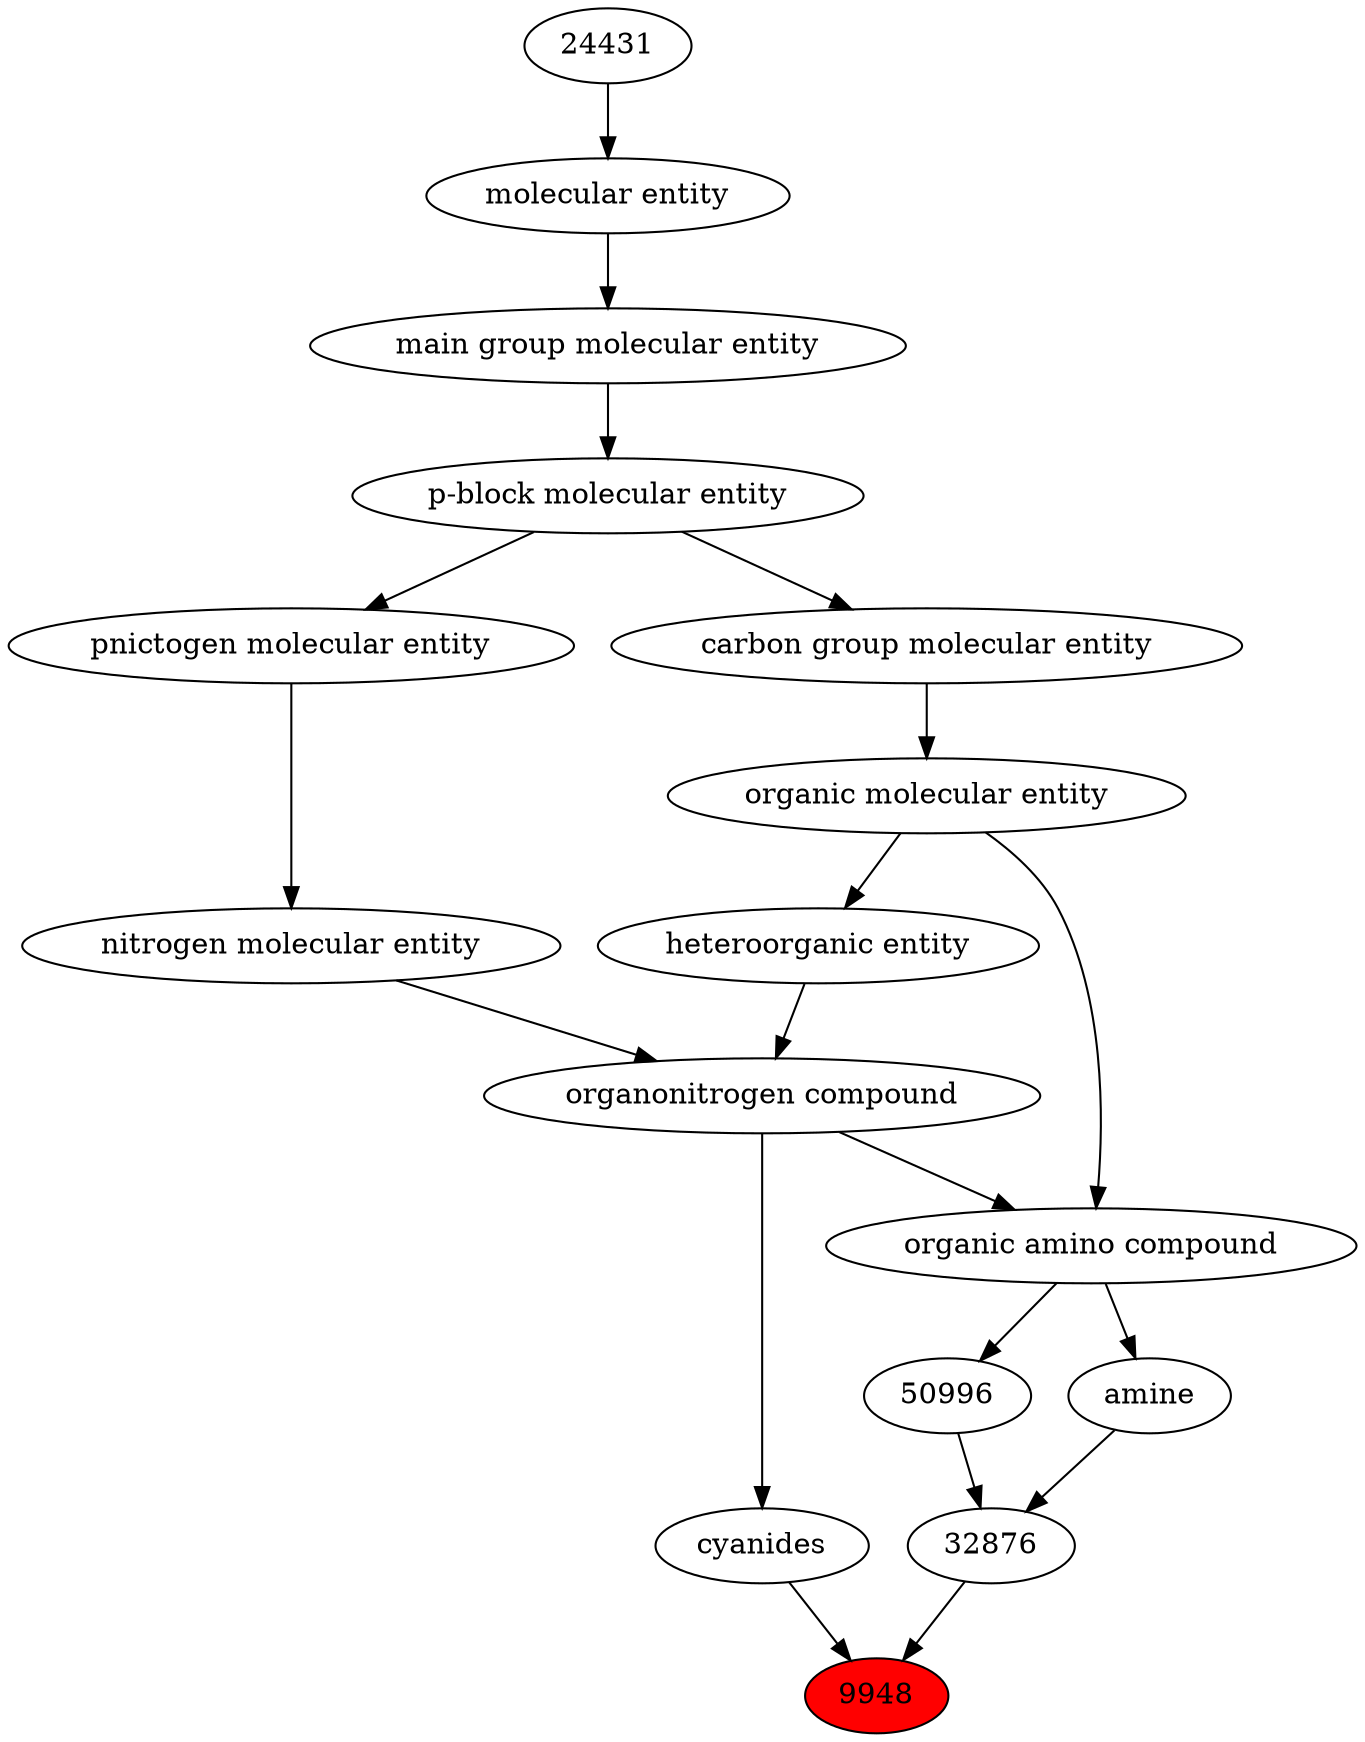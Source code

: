 digraph tree{ 
9948 [label="9948" fillcolor=red style=filled]
32876 -> 9948
23424 -> 9948
32876 [label="32876"]
50996 -> 32876
32952 -> 32876
23424 [label="cyanides"]
35352 -> 23424
50996 [label="50996"]
50047 -> 50996
32952 [label="amine"]
50047 -> 32952
35352 [label="organonitrogen compound"]
51143 -> 35352
33285 -> 35352
50047 [label="organic amino compound"]
50860 -> 50047
35352 -> 50047
51143 [label="nitrogen molecular entity"]
33302 -> 51143
33285 [label="heteroorganic entity"]
50860 -> 33285
50860 [label="organic molecular entity"]
33582 -> 50860
33302 [label="pnictogen molecular entity"]
33675 -> 33302
33582 [label="carbon group molecular entity"]
33675 -> 33582
33675 [label="p-block molecular entity"]
33579 -> 33675
33579 [label="main group molecular entity"]
23367 -> 33579
23367 [label="molecular entity"]
24431 -> 23367
24431 [label="24431"]
}